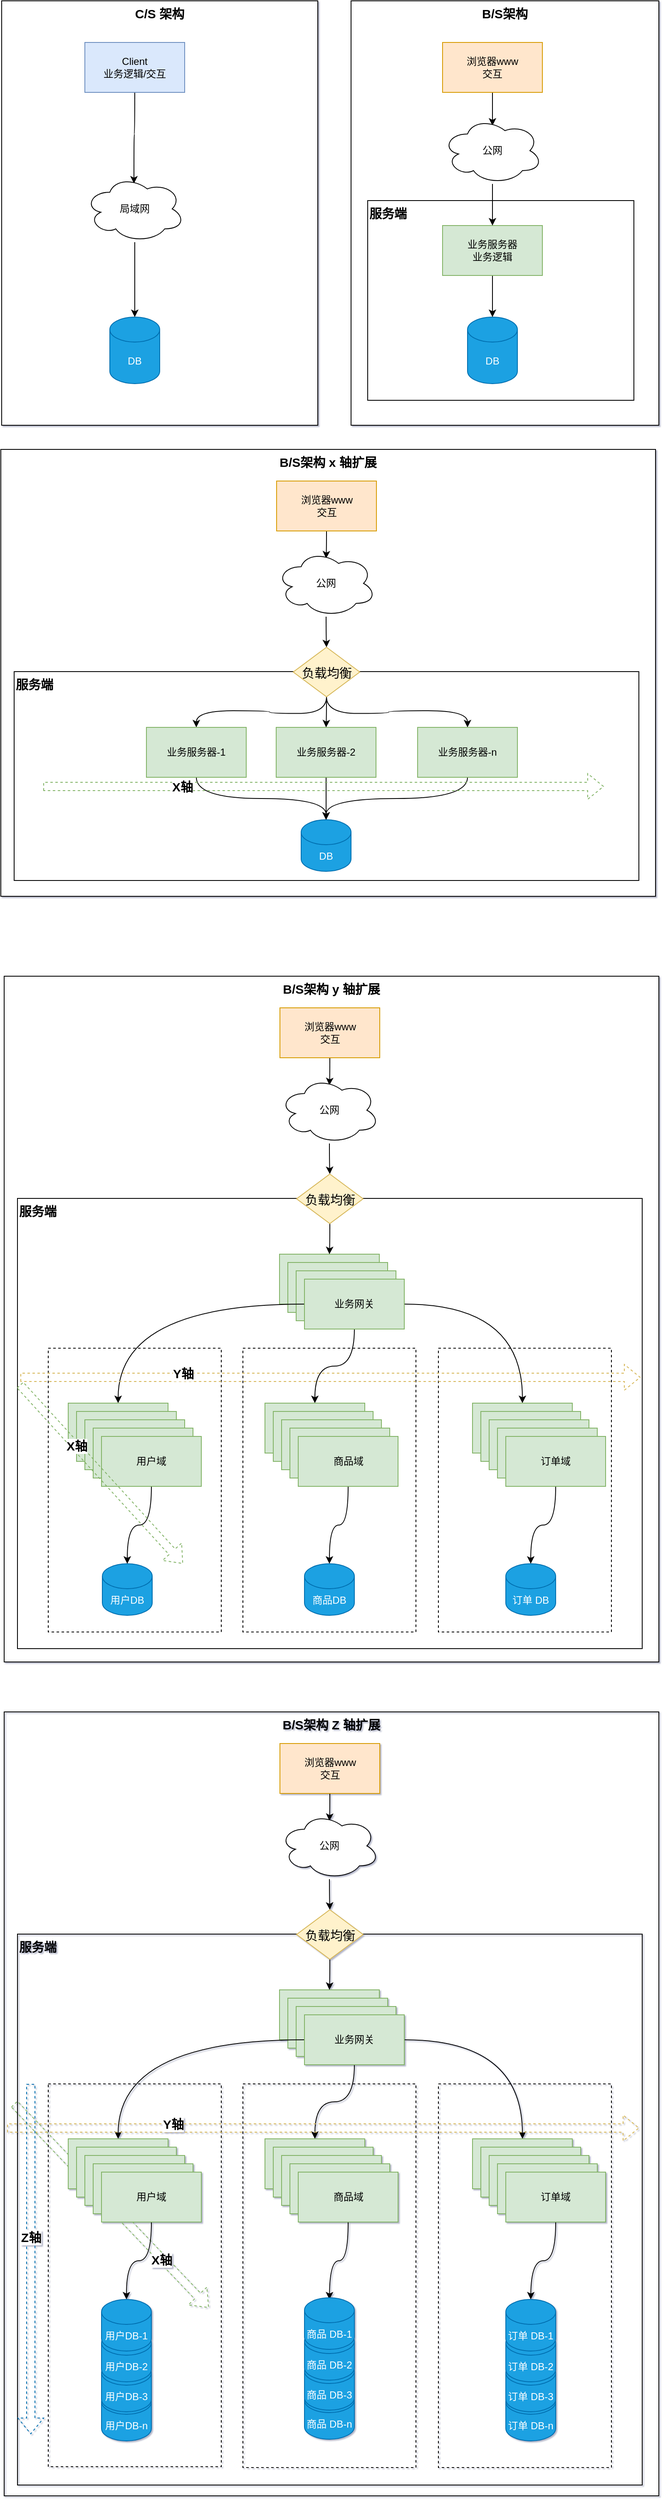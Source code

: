 <mxfile version="18.0.2" type="github">
  <diagram id="8JYPEnXbRxy38pf_CBzX" name="第 1 页">
    <mxGraphModel dx="1426" dy="794" grid="0" gridSize="10" guides="1" tooltips="1" connect="1" arrows="1" fold="1" page="1" pageScale="1" pageWidth="827" pageHeight="1169" math="0" shadow="1">
      <root>
        <mxCell id="0" />
        <mxCell id="1" parent="0" />
        <mxCell id="kBb56kA3YIfpa7F1eWZ1-85" value="B/S架构 Z 轴扩展" style="rounded=0;whiteSpace=wrap;html=1;fontSize=15;verticalAlign=top;fontStyle=1;fillColor=none;" vertex="1" parent="1">
          <mxGeometry x="23" y="2066" width="787" height="942" as="geometry" />
        </mxCell>
        <mxCell id="kBb56kA3YIfpa7F1eWZ1-90" value="服务端" style="rounded=0;whiteSpace=wrap;html=1;verticalAlign=top;align=left;fontStyle=1;fontSize=15;fillColor=none;" vertex="1" parent="1">
          <mxGeometry x="39" y="2333" width="751" height="662" as="geometry" />
        </mxCell>
        <mxCell id="kBb56kA3YIfpa7F1eWZ1-121" value="" style="rounded=0;whiteSpace=wrap;html=1;fontSize=15;fillColor=none;dashed=1;" vertex="1" parent="1">
          <mxGeometry x="76" y="2513" width="208" height="460" as="geometry" />
        </mxCell>
        <mxCell id="kBb56kA3YIfpa7F1eWZ1-124" value="" style="shape=flexArrow;endArrow=classic;html=1;rounded=0;fontSize=15;curved=1;dashed=1;fillColor=none;strokeColor=#82b366;strokeWidth=1;" edge="1" parent="1">
          <mxGeometry width="50" height="50" relative="1" as="geometry">
            <mxPoint x="35" y="2537" as="sourcePoint" />
            <mxPoint x="269" y="2782" as="targetPoint" />
          </mxGeometry>
        </mxCell>
        <mxCell id="kBb56kA3YIfpa7F1eWZ1-125" value="X轴" style="edgeLabel;html=1;align=center;verticalAlign=middle;resizable=0;points=[];fontSize=15;fontStyle=1" vertex="1" connectable="0" parent="kBb56kA3YIfpa7F1eWZ1-124">
          <mxGeometry x="-0.312" y="1" relative="1" as="geometry">
            <mxPoint x="96" y="103" as="offset" />
          </mxGeometry>
        </mxCell>
        <mxCell id="kBb56kA3YIfpa7F1eWZ1-10" value="B/S架构" style="rounded=0;whiteSpace=wrap;html=1;fontSize=15;verticalAlign=top;fontStyle=1" vertex="1" parent="1">
          <mxGeometry x="440" y="10" width="370" height="510" as="geometry" />
        </mxCell>
        <mxCell id="kBb56kA3YIfpa7F1eWZ1-9" value="C/S 架构" style="rounded=0;whiteSpace=wrap;html=1;fontSize=15;align=center;verticalAlign=top;fontStyle=1" vertex="1" parent="1">
          <mxGeometry x="20" y="10" width="380" height="510" as="geometry" />
        </mxCell>
        <mxCell id="yQ4yOGiYT0iwhpdx9BuE-4" style="edgeStyle=orthogonalEdgeStyle;rounded=0;orthogonalLoop=1;jettySize=auto;html=1;entryX=0.492;entryY=0.119;entryDx=0;entryDy=0;entryPerimeter=0;curved=1;" parent="1" source="yQ4yOGiYT0iwhpdx9BuE-1" target="yQ4yOGiYT0iwhpdx9BuE-3" edge="1">
          <mxGeometry relative="1" as="geometry" />
        </mxCell>
        <mxCell id="yQ4yOGiYT0iwhpdx9BuE-1" value="Client&lt;br&gt;业务逻辑/交互" style="rounded=0;whiteSpace=wrap;html=1;fillColor=#dae8fc;strokeColor=#6c8ebf;" parent="1" vertex="1">
          <mxGeometry x="120" y="60" width="120" height="60" as="geometry" />
        </mxCell>
        <mxCell id="yQ4yOGiYT0iwhpdx9BuE-2" value="DB" style="shape=cylinder3;whiteSpace=wrap;html=1;boundedLbl=1;backgroundOutline=1;size=15;fillColor=#1ba1e2;fontColor=#ffffff;strokeColor=#006EAF;" parent="1" vertex="1">
          <mxGeometry x="150" y="390" width="60" height="80" as="geometry" />
        </mxCell>
        <mxCell id="yQ4yOGiYT0iwhpdx9BuE-5" style="edgeStyle=orthogonalEdgeStyle;curved=1;rounded=0;orthogonalLoop=1;jettySize=auto;html=1;entryX=0.5;entryY=0;entryDx=0;entryDy=0;entryPerimeter=0;" parent="1" source="yQ4yOGiYT0iwhpdx9BuE-3" target="yQ4yOGiYT0iwhpdx9BuE-2" edge="1">
          <mxGeometry relative="1" as="geometry" />
        </mxCell>
        <mxCell id="yQ4yOGiYT0iwhpdx9BuE-3" value="局域网" style="ellipse;shape=cloud;whiteSpace=wrap;html=1;" parent="1" vertex="1">
          <mxGeometry x="120" y="220" width="120" height="80" as="geometry" />
        </mxCell>
        <mxCell id="kBb56kA3YIfpa7F1eWZ1-3" style="edgeStyle=orthogonalEdgeStyle;rounded=0;orthogonalLoop=1;jettySize=auto;html=1;entryX=0.5;entryY=0.125;entryDx=0;entryDy=0;entryPerimeter=0;curved=1;" edge="1" parent="1" source="kBb56kA3YIfpa7F1eWZ1-1" target="kBb56kA3YIfpa7F1eWZ1-2">
          <mxGeometry relative="1" as="geometry" />
        </mxCell>
        <mxCell id="kBb56kA3YIfpa7F1eWZ1-1" value="浏览器www&lt;br&gt;交互" style="rounded=0;whiteSpace=wrap;html=1;fillColor=#ffe6cc;strokeColor=#d79b00;" vertex="1" parent="1">
          <mxGeometry x="550" y="60" width="120" height="60" as="geometry" />
        </mxCell>
        <mxCell id="kBb56kA3YIfpa7F1eWZ1-2" value="公网" style="ellipse;shape=cloud;whiteSpace=wrap;html=1;" vertex="1" parent="1">
          <mxGeometry x="550" y="150" width="120" height="80" as="geometry" />
        </mxCell>
        <mxCell id="kBb56kA3YIfpa7F1eWZ1-4" value="服务端" style="rounded=0;whiteSpace=wrap;html=1;verticalAlign=top;align=left;fontStyle=1;fontSize=15;" vertex="1" parent="1">
          <mxGeometry x="460" y="250" width="320" height="240" as="geometry" />
        </mxCell>
        <mxCell id="kBb56kA3YIfpa7F1eWZ1-5" value="DB" style="shape=cylinder3;whiteSpace=wrap;html=1;boundedLbl=1;backgroundOutline=1;size=15;fillColor=#1ba1e2;fontColor=#ffffff;strokeColor=#006EAF;" vertex="1" parent="1">
          <mxGeometry x="580" y="390" width="60" height="80" as="geometry" />
        </mxCell>
        <mxCell id="kBb56kA3YIfpa7F1eWZ1-8" style="edgeStyle=orthogonalEdgeStyle;curved=1;rounded=0;orthogonalLoop=1;jettySize=auto;html=1;entryX=0.5;entryY=0;entryDx=0;entryDy=0;entryPerimeter=0;" edge="1" parent="1" source="kBb56kA3YIfpa7F1eWZ1-6" target="kBb56kA3YIfpa7F1eWZ1-5">
          <mxGeometry relative="1" as="geometry" />
        </mxCell>
        <mxCell id="kBb56kA3YIfpa7F1eWZ1-6" value="业务服务器&lt;br&gt;业务逻辑" style="rounded=0;whiteSpace=wrap;html=1;fillColor=#d5e8d4;strokeColor=#82b366;" vertex="1" parent="1">
          <mxGeometry x="550" y="280" width="120" height="60" as="geometry" />
        </mxCell>
        <mxCell id="kBb56kA3YIfpa7F1eWZ1-7" style="edgeStyle=orthogonalEdgeStyle;curved=1;rounded=0;orthogonalLoop=1;jettySize=auto;html=1;entryX=0.5;entryY=0;entryDx=0;entryDy=0;" edge="1" parent="1" source="kBb56kA3YIfpa7F1eWZ1-2" target="kBb56kA3YIfpa7F1eWZ1-6">
          <mxGeometry relative="1" as="geometry" />
        </mxCell>
        <mxCell id="kBb56kA3YIfpa7F1eWZ1-11" value="B/S架构 x 轴扩展" style="rounded=0;whiteSpace=wrap;html=1;fontSize=15;verticalAlign=top;fontStyle=1" vertex="1" parent="1">
          <mxGeometry x="19" y="549" width="787" height="537" as="geometry" />
        </mxCell>
        <mxCell id="kBb56kA3YIfpa7F1eWZ1-12" style="edgeStyle=orthogonalEdgeStyle;rounded=0;orthogonalLoop=1;jettySize=auto;html=1;entryX=0.5;entryY=0.125;entryDx=0;entryDy=0;entryPerimeter=0;curved=1;" edge="1" parent="1" source="kBb56kA3YIfpa7F1eWZ1-13" target="kBb56kA3YIfpa7F1eWZ1-14">
          <mxGeometry relative="1" as="geometry" />
        </mxCell>
        <mxCell id="kBb56kA3YIfpa7F1eWZ1-13" value="浏览器www&lt;br&gt;交互" style="rounded=0;whiteSpace=wrap;html=1;fillColor=#ffe6cc;strokeColor=#d79b00;" vertex="1" parent="1">
          <mxGeometry x="350.5" y="587" width="120" height="60" as="geometry" />
        </mxCell>
        <mxCell id="kBb56kA3YIfpa7F1eWZ1-22" style="edgeStyle=orthogonalEdgeStyle;curved=1;rounded=0;orthogonalLoop=1;jettySize=auto;html=1;entryX=0.5;entryY=0;entryDx=0;entryDy=0;fontSize=15;" edge="1" parent="1" source="kBb56kA3YIfpa7F1eWZ1-14" target="kBb56kA3YIfpa7F1eWZ1-20">
          <mxGeometry relative="1" as="geometry" />
        </mxCell>
        <mxCell id="kBb56kA3YIfpa7F1eWZ1-14" value="公网" style="ellipse;shape=cloud;whiteSpace=wrap;html=1;" vertex="1" parent="1">
          <mxGeometry x="350" y="670" width="120" height="80" as="geometry" />
        </mxCell>
        <mxCell id="kBb56kA3YIfpa7F1eWZ1-15" value="服务端" style="rounded=0;whiteSpace=wrap;html=1;verticalAlign=top;align=left;fontStyle=1;fontSize=15;" vertex="1" parent="1">
          <mxGeometry x="35" y="816" width="751" height="251" as="geometry" />
        </mxCell>
        <mxCell id="kBb56kA3YIfpa7F1eWZ1-16" value="DB" style="shape=cylinder3;whiteSpace=wrap;html=1;boundedLbl=1;backgroundOutline=1;size=15;fillColor=#1ba1e2;fontColor=#ffffff;strokeColor=#006EAF;" vertex="1" parent="1">
          <mxGeometry x="380" y="994" width="60" height="62" as="geometry" />
        </mxCell>
        <mxCell id="kBb56kA3YIfpa7F1eWZ1-17" style="edgeStyle=orthogonalEdgeStyle;curved=1;rounded=0;orthogonalLoop=1;jettySize=auto;html=1;entryX=0.5;entryY=0;entryDx=0;entryDy=0;entryPerimeter=0;" edge="1" parent="1" source="kBb56kA3YIfpa7F1eWZ1-18" target="kBb56kA3YIfpa7F1eWZ1-16">
          <mxGeometry relative="1" as="geometry" />
        </mxCell>
        <mxCell id="kBb56kA3YIfpa7F1eWZ1-18" value="业务服务器-2" style="rounded=0;whiteSpace=wrap;html=1;fillColor=#d5e8d4;strokeColor=#82b366;" vertex="1" parent="1">
          <mxGeometry x="350" y="883" width="120" height="60" as="geometry" />
        </mxCell>
        <mxCell id="kBb56kA3YIfpa7F1eWZ1-19" style="edgeStyle=orthogonalEdgeStyle;curved=1;rounded=0;orthogonalLoop=1;jettySize=auto;html=1;entryX=0.5;entryY=0;entryDx=0;entryDy=0;startArrow=none;" edge="1" parent="1" source="kBb56kA3YIfpa7F1eWZ1-20" target="kBb56kA3YIfpa7F1eWZ1-18">
          <mxGeometry relative="1" as="geometry" />
        </mxCell>
        <mxCell id="kBb56kA3YIfpa7F1eWZ1-27" style="edgeStyle=orthogonalEdgeStyle;curved=1;rounded=0;orthogonalLoop=1;jettySize=auto;html=1;entryX=0.5;entryY=0;entryDx=0;entryDy=0;fontSize=15;exitX=0.5;exitY=1;exitDx=0;exitDy=0;" edge="1" parent="1" source="kBb56kA3YIfpa7F1eWZ1-20" target="kBb56kA3YIfpa7F1eWZ1-23">
          <mxGeometry relative="1" as="geometry" />
        </mxCell>
        <mxCell id="kBb56kA3YIfpa7F1eWZ1-28" style="edgeStyle=orthogonalEdgeStyle;curved=1;rounded=0;orthogonalLoop=1;jettySize=auto;html=1;entryX=0.5;entryY=0;entryDx=0;entryDy=0;fontSize=15;exitX=0.5;exitY=1;exitDx=0;exitDy=0;" edge="1" parent="1" source="kBb56kA3YIfpa7F1eWZ1-20" target="kBb56kA3YIfpa7F1eWZ1-24">
          <mxGeometry relative="1" as="geometry" />
        </mxCell>
        <mxCell id="kBb56kA3YIfpa7F1eWZ1-20" value="负载均衡" style="rhombus;whiteSpace=wrap;html=1;fontSize=15;fillColor=#fff2cc;strokeColor=#d6b656;" vertex="1" parent="1">
          <mxGeometry x="370.5" y="786.75" width="80" height="59.5" as="geometry" />
        </mxCell>
        <mxCell id="kBb56kA3YIfpa7F1eWZ1-30" style="edgeStyle=orthogonalEdgeStyle;curved=1;rounded=0;orthogonalLoop=1;jettySize=auto;html=1;entryX=0.5;entryY=0;entryDx=0;entryDy=0;entryPerimeter=0;fontSize=15;exitX=0.5;exitY=1;exitDx=0;exitDy=0;" edge="1" parent="1" source="kBb56kA3YIfpa7F1eWZ1-23" target="kBb56kA3YIfpa7F1eWZ1-16">
          <mxGeometry relative="1" as="geometry" />
        </mxCell>
        <mxCell id="kBb56kA3YIfpa7F1eWZ1-23" value="业务服务器-1" style="rounded=0;whiteSpace=wrap;html=1;fillColor=#d5e8d4;strokeColor=#82b366;" vertex="1" parent="1">
          <mxGeometry x="194" y="883" width="120" height="60" as="geometry" />
        </mxCell>
        <mxCell id="kBb56kA3YIfpa7F1eWZ1-31" style="edgeStyle=orthogonalEdgeStyle;curved=1;rounded=0;orthogonalLoop=1;jettySize=auto;html=1;entryX=0.5;entryY=0;entryDx=0;entryDy=0;entryPerimeter=0;fontSize=15;exitX=0.5;exitY=1;exitDx=0;exitDy=0;" edge="1" parent="1" source="kBb56kA3YIfpa7F1eWZ1-24" target="kBb56kA3YIfpa7F1eWZ1-16">
          <mxGeometry relative="1" as="geometry" />
        </mxCell>
        <mxCell id="kBb56kA3YIfpa7F1eWZ1-24" value="业务服务器-n" style="rounded=0;whiteSpace=wrap;html=1;fillColor=#d5e8d4;strokeColor=#82b366;" vertex="1" parent="1">
          <mxGeometry x="520" y="883" width="120" height="60" as="geometry" />
        </mxCell>
        <mxCell id="kBb56kA3YIfpa7F1eWZ1-32" value="" style="shape=flexArrow;endArrow=classic;html=1;rounded=0;fontSize=15;curved=1;entryX=0.944;entryY=0.498;entryDx=0;entryDy=0;entryPerimeter=0;dashed=1;fillColor=none;strokeColor=#82b366;" edge="1" parent="1">
          <mxGeometry width="50" height="50" relative="1" as="geometry">
            <mxPoint x="70" y="954" as="sourcePoint" />
            <mxPoint x="743.944" y="953.998" as="targetPoint" />
          </mxGeometry>
        </mxCell>
        <mxCell id="kBb56kA3YIfpa7F1eWZ1-80" value="&lt;b&gt;X轴&lt;/b&gt;" style="edgeLabel;html=1;align=center;verticalAlign=middle;resizable=0;points=[];fontSize=15;" vertex="1" connectable="0" parent="kBb56kA3YIfpa7F1eWZ1-32">
          <mxGeometry x="-0.504" relative="1" as="geometry">
            <mxPoint as="offset" />
          </mxGeometry>
        </mxCell>
        <mxCell id="kBb56kA3YIfpa7F1eWZ1-33" value="B/S架构 y 轴扩展" style="rounded=0;whiteSpace=wrap;html=1;fontSize=15;verticalAlign=top;fontStyle=1" vertex="1" parent="1">
          <mxGeometry x="23" y="1182" width="787" height="824" as="geometry" />
        </mxCell>
        <mxCell id="kBb56kA3YIfpa7F1eWZ1-34" style="edgeStyle=orthogonalEdgeStyle;rounded=0;orthogonalLoop=1;jettySize=auto;html=1;entryX=0.5;entryY=0.125;entryDx=0;entryDy=0;entryPerimeter=0;curved=1;" edge="1" parent="1" source="kBb56kA3YIfpa7F1eWZ1-35" target="kBb56kA3YIfpa7F1eWZ1-37">
          <mxGeometry relative="1" as="geometry" />
        </mxCell>
        <mxCell id="kBb56kA3YIfpa7F1eWZ1-35" value="浏览器www&lt;br&gt;交互" style="rounded=0;whiteSpace=wrap;html=1;fillColor=#ffe6cc;strokeColor=#d79b00;" vertex="1" parent="1">
          <mxGeometry x="354.5" y="1220" width="120" height="60" as="geometry" />
        </mxCell>
        <mxCell id="kBb56kA3YIfpa7F1eWZ1-36" style="edgeStyle=orthogonalEdgeStyle;curved=1;rounded=0;orthogonalLoop=1;jettySize=auto;html=1;entryX=0.5;entryY=0;entryDx=0;entryDy=0;fontSize=15;" edge="1" parent="1" source="kBb56kA3YIfpa7F1eWZ1-37" target="kBb56kA3YIfpa7F1eWZ1-45">
          <mxGeometry relative="1" as="geometry" />
        </mxCell>
        <mxCell id="kBb56kA3YIfpa7F1eWZ1-37" value="公网" style="ellipse;shape=cloud;whiteSpace=wrap;html=1;" vertex="1" parent="1">
          <mxGeometry x="354" y="1303" width="120" height="80" as="geometry" />
        </mxCell>
        <mxCell id="kBb56kA3YIfpa7F1eWZ1-38" value="服务端" style="rounded=0;whiteSpace=wrap;html=1;verticalAlign=top;align=left;fontStyle=1;fontSize=15;" vertex="1" parent="1">
          <mxGeometry x="39" y="1449" width="751" height="541" as="geometry" />
        </mxCell>
        <mxCell id="kBb56kA3YIfpa7F1eWZ1-39" value="用户DB" style="shape=cylinder3;whiteSpace=wrap;html=1;boundedLbl=1;backgroundOutline=1;size=15;fillColor=#1ba1e2;fontColor=#ffffff;strokeColor=#006EAF;" vertex="1" parent="1">
          <mxGeometry x="141" y="1888" width="60" height="62" as="geometry" />
        </mxCell>
        <mxCell id="kBb56kA3YIfpa7F1eWZ1-41" value="业务网关" style="rounded=0;whiteSpace=wrap;html=1;fillColor=#d5e8d4;strokeColor=#82b366;" vertex="1" parent="1">
          <mxGeometry x="354" y="1516" width="120" height="60" as="geometry" />
        </mxCell>
        <mxCell id="kBb56kA3YIfpa7F1eWZ1-42" style="edgeStyle=orthogonalEdgeStyle;curved=1;rounded=0;orthogonalLoop=1;jettySize=auto;html=1;entryX=0.5;entryY=0;entryDx=0;entryDy=0;startArrow=none;" edge="1" parent="1" source="kBb56kA3YIfpa7F1eWZ1-45" target="kBb56kA3YIfpa7F1eWZ1-41">
          <mxGeometry relative="1" as="geometry" />
        </mxCell>
        <mxCell id="kBb56kA3YIfpa7F1eWZ1-45" value="负载均衡" style="rhombus;whiteSpace=wrap;html=1;fontSize=15;fillColor=#fff2cc;strokeColor=#d6b656;" vertex="1" parent="1">
          <mxGeometry x="374.5" y="1419.75" width="80" height="59.5" as="geometry" />
        </mxCell>
        <mxCell id="kBb56kA3YIfpa7F1eWZ1-51" value="业务网关" style="rounded=0;whiteSpace=wrap;html=1;fillColor=#d5e8d4;strokeColor=#82b366;" vertex="1" parent="1">
          <mxGeometry x="364" y="1526" width="120" height="60" as="geometry" />
        </mxCell>
        <mxCell id="kBb56kA3YIfpa7F1eWZ1-52" value="业务网关" style="rounded=0;whiteSpace=wrap;html=1;fillColor=#d5e8d4;strokeColor=#82b366;" vertex="1" parent="1">
          <mxGeometry x="374" y="1536" width="120" height="60" as="geometry" />
        </mxCell>
        <mxCell id="kBb56kA3YIfpa7F1eWZ1-69" style="edgeStyle=orthogonalEdgeStyle;curved=1;rounded=0;orthogonalLoop=1;jettySize=auto;html=1;entryX=0.5;entryY=0;entryDx=0;entryDy=0;fontSize=15;" edge="1" parent="1" source="kBb56kA3YIfpa7F1eWZ1-53" target="kBb56kA3YIfpa7F1eWZ1-54">
          <mxGeometry relative="1" as="geometry" />
        </mxCell>
        <mxCell id="kBb56kA3YIfpa7F1eWZ1-70" style="edgeStyle=orthogonalEdgeStyle;curved=1;rounded=0;orthogonalLoop=1;jettySize=auto;html=1;entryX=0.5;entryY=0;entryDx=0;entryDy=0;fontSize=15;" edge="1" parent="1" source="kBb56kA3YIfpa7F1eWZ1-53" target="kBb56kA3YIfpa7F1eWZ1-59">
          <mxGeometry relative="1" as="geometry" />
        </mxCell>
        <mxCell id="kBb56kA3YIfpa7F1eWZ1-71" style="edgeStyle=orthogonalEdgeStyle;curved=1;rounded=0;orthogonalLoop=1;jettySize=auto;html=1;entryX=0.5;entryY=0;entryDx=0;entryDy=0;fontSize=15;" edge="1" parent="1" source="kBb56kA3YIfpa7F1eWZ1-53" target="kBb56kA3YIfpa7F1eWZ1-64">
          <mxGeometry relative="1" as="geometry" />
        </mxCell>
        <mxCell id="kBb56kA3YIfpa7F1eWZ1-53" value="业务网关" style="rounded=0;whiteSpace=wrap;html=1;fillColor=#d5e8d4;strokeColor=#82b366;" vertex="1" parent="1">
          <mxGeometry x="384" y="1546" width="120" height="60" as="geometry" />
        </mxCell>
        <mxCell id="kBb56kA3YIfpa7F1eWZ1-54" value="用户域" style="rounded=0;whiteSpace=wrap;html=1;fillColor=#d5e8d4;strokeColor=#82b366;" vertex="1" parent="1">
          <mxGeometry x="100" y="1695" width="120" height="60" as="geometry" />
        </mxCell>
        <mxCell id="kBb56kA3YIfpa7F1eWZ1-55" value="用户域" style="rounded=0;whiteSpace=wrap;html=1;fillColor=#d5e8d4;strokeColor=#82b366;" vertex="1" parent="1">
          <mxGeometry x="110" y="1705" width="120" height="60" as="geometry" />
        </mxCell>
        <mxCell id="kBb56kA3YIfpa7F1eWZ1-56" value="用户域" style="rounded=0;whiteSpace=wrap;html=1;fillColor=#d5e8d4;strokeColor=#82b366;" vertex="1" parent="1">
          <mxGeometry x="120" y="1715" width="120" height="60" as="geometry" />
        </mxCell>
        <mxCell id="kBb56kA3YIfpa7F1eWZ1-57" value="用户域" style="rounded=0;whiteSpace=wrap;html=1;fillColor=#d5e8d4;strokeColor=#82b366;" vertex="1" parent="1">
          <mxGeometry x="130" y="1725" width="120" height="60" as="geometry" />
        </mxCell>
        <mxCell id="kBb56kA3YIfpa7F1eWZ1-74" style="edgeStyle=orthogonalEdgeStyle;curved=1;rounded=0;orthogonalLoop=1;jettySize=auto;html=1;entryX=0.5;entryY=0;entryDx=0;entryDy=0;entryPerimeter=0;fontSize=15;" edge="1" parent="1" source="kBb56kA3YIfpa7F1eWZ1-58" target="kBb56kA3YIfpa7F1eWZ1-39">
          <mxGeometry relative="1" as="geometry" />
        </mxCell>
        <mxCell id="kBb56kA3YIfpa7F1eWZ1-58" value="用户域" style="rounded=0;whiteSpace=wrap;html=1;fillColor=#d5e8d4;strokeColor=#82b366;" vertex="1" parent="1">
          <mxGeometry x="140" y="1735" width="120" height="60" as="geometry" />
        </mxCell>
        <mxCell id="kBb56kA3YIfpa7F1eWZ1-59" value="商品域" style="rounded=0;whiteSpace=wrap;html=1;fillColor=#d5e8d4;strokeColor=#82b366;" vertex="1" parent="1">
          <mxGeometry x="336.5" y="1695" width="120" height="60" as="geometry" />
        </mxCell>
        <mxCell id="kBb56kA3YIfpa7F1eWZ1-60" value="商品域" style="rounded=0;whiteSpace=wrap;html=1;fillColor=#d5e8d4;strokeColor=#82b366;" vertex="1" parent="1">
          <mxGeometry x="346.5" y="1705" width="120" height="60" as="geometry" />
        </mxCell>
        <mxCell id="kBb56kA3YIfpa7F1eWZ1-61" value="商品域" style="rounded=0;whiteSpace=wrap;html=1;fillColor=#d5e8d4;strokeColor=#82b366;" vertex="1" parent="1">
          <mxGeometry x="356.5" y="1715" width="120" height="60" as="geometry" />
        </mxCell>
        <mxCell id="kBb56kA3YIfpa7F1eWZ1-62" value="商品域" style="rounded=0;whiteSpace=wrap;html=1;fillColor=#d5e8d4;strokeColor=#82b366;" vertex="1" parent="1">
          <mxGeometry x="366.5" y="1725" width="120" height="60" as="geometry" />
        </mxCell>
        <mxCell id="kBb56kA3YIfpa7F1eWZ1-75" style="edgeStyle=orthogonalEdgeStyle;curved=1;rounded=0;orthogonalLoop=1;jettySize=auto;html=1;entryX=0.5;entryY=0;entryDx=0;entryDy=0;entryPerimeter=0;fontSize=15;" edge="1" parent="1" source="kBb56kA3YIfpa7F1eWZ1-63" target="kBb56kA3YIfpa7F1eWZ1-72">
          <mxGeometry relative="1" as="geometry" />
        </mxCell>
        <mxCell id="kBb56kA3YIfpa7F1eWZ1-63" value="商品域" style="rounded=0;whiteSpace=wrap;html=1;fillColor=#d5e8d4;strokeColor=#82b366;" vertex="1" parent="1">
          <mxGeometry x="376.5" y="1735" width="120" height="60" as="geometry" />
        </mxCell>
        <mxCell id="kBb56kA3YIfpa7F1eWZ1-64" value="订单域" style="rounded=0;whiteSpace=wrap;html=1;fillColor=#d5e8d4;strokeColor=#82b366;" vertex="1" parent="1">
          <mxGeometry x="586" y="1695" width="120" height="60" as="geometry" />
        </mxCell>
        <mxCell id="kBb56kA3YIfpa7F1eWZ1-65" value="订单域" style="rounded=0;whiteSpace=wrap;html=1;fillColor=#d5e8d4;strokeColor=#82b366;" vertex="1" parent="1">
          <mxGeometry x="596" y="1705" width="120" height="60" as="geometry" />
        </mxCell>
        <mxCell id="kBb56kA3YIfpa7F1eWZ1-66" value="订单域" style="rounded=0;whiteSpace=wrap;html=1;fillColor=#d5e8d4;strokeColor=#82b366;" vertex="1" parent="1">
          <mxGeometry x="606" y="1715" width="120" height="60" as="geometry" />
        </mxCell>
        <mxCell id="kBb56kA3YIfpa7F1eWZ1-67" value="订单域" style="rounded=0;whiteSpace=wrap;html=1;fillColor=#d5e8d4;strokeColor=#82b366;" vertex="1" parent="1">
          <mxGeometry x="616" y="1725" width="120" height="60" as="geometry" />
        </mxCell>
        <mxCell id="kBb56kA3YIfpa7F1eWZ1-76" style="edgeStyle=orthogonalEdgeStyle;curved=1;rounded=0;orthogonalLoop=1;jettySize=auto;html=1;entryX=0.5;entryY=0;entryDx=0;entryDy=0;entryPerimeter=0;fontSize=15;" edge="1" parent="1" source="kBb56kA3YIfpa7F1eWZ1-68" target="kBb56kA3YIfpa7F1eWZ1-73">
          <mxGeometry relative="1" as="geometry" />
        </mxCell>
        <mxCell id="kBb56kA3YIfpa7F1eWZ1-68" value="订单域" style="rounded=0;whiteSpace=wrap;html=1;fillColor=#d5e8d4;strokeColor=#82b366;" vertex="1" parent="1">
          <mxGeometry x="626" y="1735" width="120" height="60" as="geometry" />
        </mxCell>
        <mxCell id="kBb56kA3YIfpa7F1eWZ1-72" value="商品DB" style="shape=cylinder3;whiteSpace=wrap;html=1;boundedLbl=1;backgroundOutline=1;size=15;fillColor=#1ba1e2;fontColor=#ffffff;strokeColor=#006EAF;" vertex="1" parent="1">
          <mxGeometry x="384" y="1888" width="60" height="62" as="geometry" />
        </mxCell>
        <mxCell id="kBb56kA3YIfpa7F1eWZ1-73" value="订单 DB" style="shape=cylinder3;whiteSpace=wrap;html=1;boundedLbl=1;backgroundOutline=1;size=15;fillColor=#1ba1e2;fontColor=#ffffff;strokeColor=#006EAF;" vertex="1" parent="1">
          <mxGeometry x="626" y="1888" width="60" height="62" as="geometry" />
        </mxCell>
        <mxCell id="kBb56kA3YIfpa7F1eWZ1-77" value="" style="rounded=0;whiteSpace=wrap;html=1;fontSize=15;fillColor=none;dashed=1;" vertex="1" parent="1">
          <mxGeometry x="76" y="1629" width="208" height="341" as="geometry" />
        </mxCell>
        <mxCell id="kBb56kA3YIfpa7F1eWZ1-78" value="" style="rounded=0;whiteSpace=wrap;html=1;fontSize=15;fillColor=none;dashed=1;" vertex="1" parent="1">
          <mxGeometry x="310" y="1629" width="208" height="341" as="geometry" />
        </mxCell>
        <mxCell id="kBb56kA3YIfpa7F1eWZ1-79" value="" style="rounded=0;whiteSpace=wrap;html=1;fontSize=15;fillColor=none;dashed=1;" vertex="1" parent="1">
          <mxGeometry x="545" y="1629" width="208" height="341" as="geometry" />
        </mxCell>
        <mxCell id="kBb56kA3YIfpa7F1eWZ1-81" value="" style="shape=flexArrow;endArrow=classic;html=1;rounded=0;fontSize=15;curved=1;dashed=1;fillColor=none;strokeColor=#82b366;" edge="1" parent="1">
          <mxGeometry width="50" height="50" relative="1" as="geometry">
            <mxPoint x="42" y="1673" as="sourcePoint" />
            <mxPoint x="238" y="1888" as="targetPoint" />
          </mxGeometry>
        </mxCell>
        <mxCell id="kBb56kA3YIfpa7F1eWZ1-84" value="X轴" style="edgeLabel;html=1;align=center;verticalAlign=middle;resizable=0;points=[];fontSize=15;fontStyle=1" vertex="1" connectable="0" parent="kBb56kA3YIfpa7F1eWZ1-81">
          <mxGeometry x="-0.312" y="1" relative="1" as="geometry">
            <mxPoint as="offset" />
          </mxGeometry>
        </mxCell>
        <mxCell id="kBb56kA3YIfpa7F1eWZ1-82" value="" style="shape=flexArrow;endArrow=classic;html=1;rounded=0;dashed=1;fontSize=15;curved=1;fillColor=none;strokeColor=#d6b656;" edge="1" parent="1">
          <mxGeometry width="50" height="50" relative="1" as="geometry">
            <mxPoint x="42.5" y="1664" as="sourcePoint" />
            <mxPoint x="788" y="1664" as="targetPoint" />
          </mxGeometry>
        </mxCell>
        <mxCell id="kBb56kA3YIfpa7F1eWZ1-83" value="Y轴" style="edgeLabel;html=1;align=center;verticalAlign=middle;resizable=0;points=[];fontSize=15;fontStyle=1" vertex="1" connectable="0" parent="kBb56kA3YIfpa7F1eWZ1-82">
          <mxGeometry x="-0.476" y="5" relative="1" as="geometry">
            <mxPoint as="offset" />
          </mxGeometry>
        </mxCell>
        <mxCell id="kBb56kA3YIfpa7F1eWZ1-86" style="edgeStyle=orthogonalEdgeStyle;rounded=0;orthogonalLoop=1;jettySize=auto;html=1;entryX=0.5;entryY=0.125;entryDx=0;entryDy=0;entryPerimeter=0;curved=1;" edge="1" parent="1" source="kBb56kA3YIfpa7F1eWZ1-87" target="kBb56kA3YIfpa7F1eWZ1-89">
          <mxGeometry relative="1" as="geometry" />
        </mxCell>
        <mxCell id="kBb56kA3YIfpa7F1eWZ1-87" value="浏览器www&lt;br&gt;交互" style="rounded=0;whiteSpace=wrap;html=1;fillColor=#ffe6cc;strokeColor=#d79b00;" vertex="1" parent="1">
          <mxGeometry x="354.5" y="2104" width="120" height="60" as="geometry" />
        </mxCell>
        <mxCell id="kBb56kA3YIfpa7F1eWZ1-88" style="edgeStyle=orthogonalEdgeStyle;curved=1;rounded=0;orthogonalLoop=1;jettySize=auto;html=1;entryX=0.5;entryY=0;entryDx=0;entryDy=0;fontSize=15;" edge="1" parent="1" source="kBb56kA3YIfpa7F1eWZ1-89" target="kBb56kA3YIfpa7F1eWZ1-94">
          <mxGeometry relative="1" as="geometry" />
        </mxCell>
        <mxCell id="kBb56kA3YIfpa7F1eWZ1-89" value="公网" style="ellipse;shape=cloud;whiteSpace=wrap;html=1;" vertex="1" parent="1">
          <mxGeometry x="354" y="2187" width="120" height="80" as="geometry" />
        </mxCell>
        <mxCell id="kBb56kA3YIfpa7F1eWZ1-92" value="业务网关" style="rounded=0;whiteSpace=wrap;html=1;fillColor=#d5e8d4;strokeColor=#82b366;" vertex="1" parent="1">
          <mxGeometry x="354" y="2400" width="120" height="60" as="geometry" />
        </mxCell>
        <mxCell id="kBb56kA3YIfpa7F1eWZ1-93" style="edgeStyle=orthogonalEdgeStyle;curved=1;rounded=0;orthogonalLoop=1;jettySize=auto;html=1;entryX=0.5;entryY=0;entryDx=0;entryDy=0;startArrow=none;" edge="1" parent="1" source="kBb56kA3YIfpa7F1eWZ1-94" target="kBb56kA3YIfpa7F1eWZ1-92">
          <mxGeometry relative="1" as="geometry" />
        </mxCell>
        <mxCell id="kBb56kA3YIfpa7F1eWZ1-94" value="负载均衡" style="rhombus;whiteSpace=wrap;html=1;fontSize=15;fillColor=#fff2cc;strokeColor=#d6b656;" vertex="1" parent="1">
          <mxGeometry x="374.5" y="2303.75" width="80" height="59.5" as="geometry" />
        </mxCell>
        <mxCell id="kBb56kA3YIfpa7F1eWZ1-95" value="业务网关" style="rounded=0;whiteSpace=wrap;html=1;fillColor=#d5e8d4;strokeColor=#82b366;" vertex="1" parent="1">
          <mxGeometry x="364" y="2410" width="120" height="60" as="geometry" />
        </mxCell>
        <mxCell id="kBb56kA3YIfpa7F1eWZ1-96" value="业务网关" style="rounded=0;whiteSpace=wrap;html=1;fillColor=#d5e8d4;strokeColor=#82b366;" vertex="1" parent="1">
          <mxGeometry x="374" y="2420" width="120" height="60" as="geometry" />
        </mxCell>
        <mxCell id="kBb56kA3YIfpa7F1eWZ1-97" style="edgeStyle=orthogonalEdgeStyle;curved=1;rounded=0;orthogonalLoop=1;jettySize=auto;html=1;entryX=0.5;entryY=0;entryDx=0;entryDy=0;fontSize=15;" edge="1" parent="1" source="kBb56kA3YIfpa7F1eWZ1-100" target="kBb56kA3YIfpa7F1eWZ1-101">
          <mxGeometry relative="1" as="geometry" />
        </mxCell>
        <mxCell id="kBb56kA3YIfpa7F1eWZ1-98" style="edgeStyle=orthogonalEdgeStyle;curved=1;rounded=0;orthogonalLoop=1;jettySize=auto;html=1;entryX=0.5;entryY=0;entryDx=0;entryDy=0;fontSize=15;" edge="1" parent="1" source="kBb56kA3YIfpa7F1eWZ1-100" target="kBb56kA3YIfpa7F1eWZ1-107">
          <mxGeometry relative="1" as="geometry" />
        </mxCell>
        <mxCell id="kBb56kA3YIfpa7F1eWZ1-99" style="edgeStyle=orthogonalEdgeStyle;curved=1;rounded=0;orthogonalLoop=1;jettySize=auto;html=1;entryX=0.5;entryY=0;entryDx=0;entryDy=0;fontSize=15;" edge="1" parent="1" source="kBb56kA3YIfpa7F1eWZ1-100" target="kBb56kA3YIfpa7F1eWZ1-113">
          <mxGeometry relative="1" as="geometry" />
        </mxCell>
        <mxCell id="kBb56kA3YIfpa7F1eWZ1-100" value="业务网关" style="rounded=0;whiteSpace=wrap;html=1;fillColor=#d5e8d4;strokeColor=#82b366;" vertex="1" parent="1">
          <mxGeometry x="384" y="2430" width="120" height="60" as="geometry" />
        </mxCell>
        <mxCell id="kBb56kA3YIfpa7F1eWZ1-101" value="用户域" style="rounded=0;whiteSpace=wrap;html=1;fillColor=#d5e8d4;strokeColor=#82b366;" vertex="1" parent="1">
          <mxGeometry x="100" y="2579" width="120" height="60" as="geometry" />
        </mxCell>
        <mxCell id="kBb56kA3YIfpa7F1eWZ1-102" value="用户域" style="rounded=0;whiteSpace=wrap;html=1;fillColor=#d5e8d4;strokeColor=#82b366;" vertex="1" parent="1">
          <mxGeometry x="110" y="2589" width="120" height="60" as="geometry" />
        </mxCell>
        <mxCell id="kBb56kA3YIfpa7F1eWZ1-103" value="用户域" style="rounded=0;whiteSpace=wrap;html=1;fillColor=#d5e8d4;strokeColor=#82b366;" vertex="1" parent="1">
          <mxGeometry x="120" y="2599" width="120" height="60" as="geometry" />
        </mxCell>
        <mxCell id="kBb56kA3YIfpa7F1eWZ1-104" value="用户域" style="rounded=0;whiteSpace=wrap;html=1;fillColor=#d5e8d4;strokeColor=#82b366;" vertex="1" parent="1">
          <mxGeometry x="130" y="2609" width="120" height="60" as="geometry" />
        </mxCell>
        <mxCell id="kBb56kA3YIfpa7F1eWZ1-105" style="edgeStyle=orthogonalEdgeStyle;curved=1;rounded=0;orthogonalLoop=1;jettySize=auto;html=1;entryX=0.5;entryY=0;entryDx=0;entryDy=0;entryPerimeter=0;fontSize=15;" edge="1" parent="1" source="kBb56kA3YIfpa7F1eWZ1-106" target="kBb56kA3YIfpa7F1eWZ1-91">
          <mxGeometry relative="1" as="geometry" />
        </mxCell>
        <mxCell id="kBb56kA3YIfpa7F1eWZ1-106" value="用户域" style="rounded=0;whiteSpace=wrap;html=1;fillColor=#d5e8d4;strokeColor=#82b366;" vertex="1" parent="1">
          <mxGeometry x="140" y="2619" width="120" height="60" as="geometry" />
        </mxCell>
        <mxCell id="kBb56kA3YIfpa7F1eWZ1-107" value="商品域" style="rounded=0;whiteSpace=wrap;html=1;fillColor=#d5e8d4;strokeColor=#82b366;" vertex="1" parent="1">
          <mxGeometry x="336.5" y="2579" width="120" height="60" as="geometry" />
        </mxCell>
        <mxCell id="kBb56kA3YIfpa7F1eWZ1-108" value="商品域" style="rounded=0;whiteSpace=wrap;html=1;fillColor=#d5e8d4;strokeColor=#82b366;" vertex="1" parent="1">
          <mxGeometry x="346.5" y="2589" width="120" height="60" as="geometry" />
        </mxCell>
        <mxCell id="kBb56kA3YIfpa7F1eWZ1-109" value="商品域" style="rounded=0;whiteSpace=wrap;html=1;fillColor=#d5e8d4;strokeColor=#82b366;" vertex="1" parent="1">
          <mxGeometry x="356.5" y="2599" width="120" height="60" as="geometry" />
        </mxCell>
        <mxCell id="kBb56kA3YIfpa7F1eWZ1-110" value="商品域" style="rounded=0;whiteSpace=wrap;html=1;fillColor=#d5e8d4;strokeColor=#82b366;" vertex="1" parent="1">
          <mxGeometry x="366.5" y="2609" width="120" height="60" as="geometry" />
        </mxCell>
        <mxCell id="kBb56kA3YIfpa7F1eWZ1-111" style="edgeStyle=orthogonalEdgeStyle;curved=1;rounded=0;orthogonalLoop=1;jettySize=auto;html=1;entryX=0.5;entryY=0;entryDx=0;entryDy=0;entryPerimeter=0;fontSize=15;" edge="1" parent="1" source="kBb56kA3YIfpa7F1eWZ1-112">
          <mxGeometry relative="1" as="geometry">
            <mxPoint x="414" y="2772" as="targetPoint" />
          </mxGeometry>
        </mxCell>
        <mxCell id="kBb56kA3YIfpa7F1eWZ1-112" value="商品域" style="rounded=0;whiteSpace=wrap;html=1;fillColor=#d5e8d4;strokeColor=#82b366;" vertex="1" parent="1">
          <mxGeometry x="376.5" y="2619" width="120" height="60" as="geometry" />
        </mxCell>
        <mxCell id="kBb56kA3YIfpa7F1eWZ1-113" value="订单域" style="rounded=0;whiteSpace=wrap;html=1;fillColor=#d5e8d4;strokeColor=#82b366;" vertex="1" parent="1">
          <mxGeometry x="586" y="2579" width="120" height="60" as="geometry" />
        </mxCell>
        <mxCell id="kBb56kA3YIfpa7F1eWZ1-114" value="订单域" style="rounded=0;whiteSpace=wrap;html=1;fillColor=#d5e8d4;strokeColor=#82b366;" vertex="1" parent="1">
          <mxGeometry x="596" y="2589" width="120" height="60" as="geometry" />
        </mxCell>
        <mxCell id="kBb56kA3YIfpa7F1eWZ1-115" value="订单域" style="rounded=0;whiteSpace=wrap;html=1;fillColor=#d5e8d4;strokeColor=#82b366;" vertex="1" parent="1">
          <mxGeometry x="606" y="2599" width="120" height="60" as="geometry" />
        </mxCell>
        <mxCell id="kBb56kA3YIfpa7F1eWZ1-116" value="订单域" style="rounded=0;whiteSpace=wrap;html=1;fillColor=#d5e8d4;strokeColor=#82b366;" vertex="1" parent="1">
          <mxGeometry x="616" y="2609" width="120" height="60" as="geometry" />
        </mxCell>
        <mxCell id="kBb56kA3YIfpa7F1eWZ1-117" style="edgeStyle=orthogonalEdgeStyle;curved=1;rounded=0;orthogonalLoop=1;jettySize=auto;html=1;entryX=0.5;entryY=0;entryDx=0;entryDy=0;entryPerimeter=0;fontSize=15;" edge="1" parent="1" source="kBb56kA3YIfpa7F1eWZ1-118">
          <mxGeometry relative="1" as="geometry">
            <mxPoint x="656" y="2772" as="targetPoint" />
          </mxGeometry>
        </mxCell>
        <mxCell id="kBb56kA3YIfpa7F1eWZ1-118" value="订单域" style="rounded=0;whiteSpace=wrap;html=1;fillColor=#d5e8d4;strokeColor=#82b366;" vertex="1" parent="1">
          <mxGeometry x="626" y="2619" width="120" height="60" as="geometry" />
        </mxCell>
        <mxCell id="kBb56kA3YIfpa7F1eWZ1-122" value="" style="rounded=0;whiteSpace=wrap;html=1;fontSize=15;fillColor=none;dashed=1;" vertex="1" parent="1">
          <mxGeometry x="310" y="2513" width="208" height="461" as="geometry" />
        </mxCell>
        <mxCell id="kBb56kA3YIfpa7F1eWZ1-123" value="" style="rounded=0;whiteSpace=wrap;html=1;fontSize=15;fillColor=none;dashed=1;" vertex="1" parent="1">
          <mxGeometry x="545" y="2513" width="208" height="461" as="geometry" />
        </mxCell>
        <mxCell id="kBb56kA3YIfpa7F1eWZ1-126" value="" style="shape=flexArrow;endArrow=classic;html=1;rounded=0;dashed=1;fontSize=15;curved=1;fillColor=none;strokeColor=#d6b656;strokeWidth=1;" edge="1" parent="1">
          <mxGeometry width="50" height="50" relative="1" as="geometry">
            <mxPoint x="26.5" y="2566" as="sourcePoint" />
            <mxPoint x="786.5" y="2566" as="targetPoint" />
          </mxGeometry>
        </mxCell>
        <mxCell id="kBb56kA3YIfpa7F1eWZ1-127" value="Y轴" style="edgeLabel;html=1;align=center;verticalAlign=middle;resizable=0;points=[];fontSize=15;fontStyle=1" vertex="1" connectable="0" parent="kBb56kA3YIfpa7F1eWZ1-126">
          <mxGeometry x="-0.476" y="5" relative="1" as="geometry">
            <mxPoint as="offset" />
          </mxGeometry>
        </mxCell>
        <mxCell id="kBb56kA3YIfpa7F1eWZ1-131" value="用户DB-n" style="shape=cylinder3;whiteSpace=wrap;html=1;boundedLbl=1;backgroundOutline=1;size=15;fillColor=#1ba1e2;fontColor=#ffffff;strokeColor=#006EAF;" vertex="1" parent="1">
          <mxGeometry x="140" y="2880" width="60" height="62" as="geometry" />
        </mxCell>
        <mxCell id="kBb56kA3YIfpa7F1eWZ1-130" value="用户DB-3" style="shape=cylinder3;whiteSpace=wrap;html=1;boundedLbl=1;backgroundOutline=1;size=15;fillColor=#1ba1e2;fontColor=#ffffff;strokeColor=#006EAF;" vertex="1" parent="1">
          <mxGeometry x="140" y="2845" width="60" height="62" as="geometry" />
        </mxCell>
        <mxCell id="kBb56kA3YIfpa7F1eWZ1-129" value="用户DB-2" style="shape=cylinder3;whiteSpace=wrap;html=1;boundedLbl=1;backgroundOutline=1;size=15;fillColor=#1ba1e2;fontColor=#ffffff;strokeColor=#006EAF;" vertex="1" parent="1">
          <mxGeometry x="140" y="2809" width="60" height="62" as="geometry" />
        </mxCell>
        <mxCell id="kBb56kA3YIfpa7F1eWZ1-91" value="用户DB-1" style="shape=cylinder3;whiteSpace=wrap;html=1;boundedLbl=1;backgroundOutline=1;size=15;fillColor=#1ba1e2;fontColor=#ffffff;strokeColor=#006EAF;" vertex="1" parent="1">
          <mxGeometry x="140" y="2772" width="60" height="62" as="geometry" />
        </mxCell>
        <mxCell id="kBb56kA3YIfpa7F1eWZ1-132" value="订单 DB-n" style="shape=cylinder3;whiteSpace=wrap;html=1;boundedLbl=1;backgroundOutline=1;size=15;fillColor=#1ba1e2;fontColor=#ffffff;strokeColor=#006EAF;" vertex="1" parent="1">
          <mxGeometry x="626" y="2880" width="60" height="62" as="geometry" />
        </mxCell>
        <mxCell id="kBb56kA3YIfpa7F1eWZ1-133" value="订单 DB-3" style="shape=cylinder3;whiteSpace=wrap;html=1;boundedLbl=1;backgroundOutline=1;size=15;fillColor=#1ba1e2;fontColor=#ffffff;strokeColor=#006EAF;" vertex="1" parent="1">
          <mxGeometry x="626" y="2845" width="60" height="62" as="geometry" />
        </mxCell>
        <mxCell id="kBb56kA3YIfpa7F1eWZ1-134" value="订单 DB-2" style="shape=cylinder3;whiteSpace=wrap;html=1;boundedLbl=1;backgroundOutline=1;size=15;fillColor=#1ba1e2;fontColor=#ffffff;strokeColor=#006EAF;" vertex="1" parent="1">
          <mxGeometry x="626" y="2809" width="60" height="62" as="geometry" />
        </mxCell>
        <mxCell id="kBb56kA3YIfpa7F1eWZ1-135" value="订单 DB-1" style="shape=cylinder3;whiteSpace=wrap;html=1;boundedLbl=1;backgroundOutline=1;size=15;fillColor=#1ba1e2;fontColor=#ffffff;strokeColor=#006EAF;" vertex="1" parent="1">
          <mxGeometry x="626" y="2772" width="60" height="62" as="geometry" />
        </mxCell>
        <mxCell id="kBb56kA3YIfpa7F1eWZ1-136" value="商品 DB-n" style="shape=cylinder3;whiteSpace=wrap;html=1;boundedLbl=1;backgroundOutline=1;size=15;fillColor=#1ba1e2;fontColor=#ffffff;strokeColor=#006EAF;" vertex="1" parent="1">
          <mxGeometry x="384" y="2878" width="60" height="62" as="geometry" />
        </mxCell>
        <mxCell id="kBb56kA3YIfpa7F1eWZ1-137" value="商品 DB-3" style="shape=cylinder3;whiteSpace=wrap;html=1;boundedLbl=1;backgroundOutline=1;size=15;fillColor=#1ba1e2;fontColor=#ffffff;strokeColor=#006EAF;" vertex="1" parent="1">
          <mxGeometry x="384" y="2843" width="60" height="62" as="geometry" />
        </mxCell>
        <mxCell id="kBb56kA3YIfpa7F1eWZ1-138" value="商品 DB-2" style="shape=cylinder3;whiteSpace=wrap;html=1;boundedLbl=1;backgroundOutline=1;size=15;fillColor=#1ba1e2;fontColor=#ffffff;strokeColor=#006EAF;" vertex="1" parent="1">
          <mxGeometry x="384" y="2807" width="60" height="62" as="geometry" />
        </mxCell>
        <mxCell id="kBb56kA3YIfpa7F1eWZ1-139" value="商品 DB-1" style="shape=cylinder3;whiteSpace=wrap;html=1;boundedLbl=1;backgroundOutline=1;size=15;fillColor=#1ba1e2;fontColor=#ffffff;strokeColor=#006EAF;" vertex="1" parent="1">
          <mxGeometry x="384" y="2770" width="60" height="62" as="geometry" />
        </mxCell>
        <mxCell id="kBb56kA3YIfpa7F1eWZ1-140" value="" style="shape=flexArrow;endArrow=classic;html=1;rounded=0;dashed=1;fontSize=15;curved=1;strokeWidth=1;fillColor=none;strokeColor=#006EAF;" edge="1" parent="1">
          <mxGeometry width="50" height="50" relative="1" as="geometry">
            <mxPoint x="55" y="2513" as="sourcePoint" />
            <mxPoint x="55" y="2934" as="targetPoint" />
          </mxGeometry>
        </mxCell>
        <mxCell id="kBb56kA3YIfpa7F1eWZ1-141" value="Z轴" style="edgeLabel;html=1;align=center;verticalAlign=middle;resizable=0;points=[];fontSize=15;fontStyle=1" vertex="1" connectable="0" parent="kBb56kA3YIfpa7F1eWZ1-140">
          <mxGeometry x="-0.128" relative="1" as="geometry">
            <mxPoint as="offset" />
          </mxGeometry>
        </mxCell>
      </root>
    </mxGraphModel>
  </diagram>
</mxfile>
